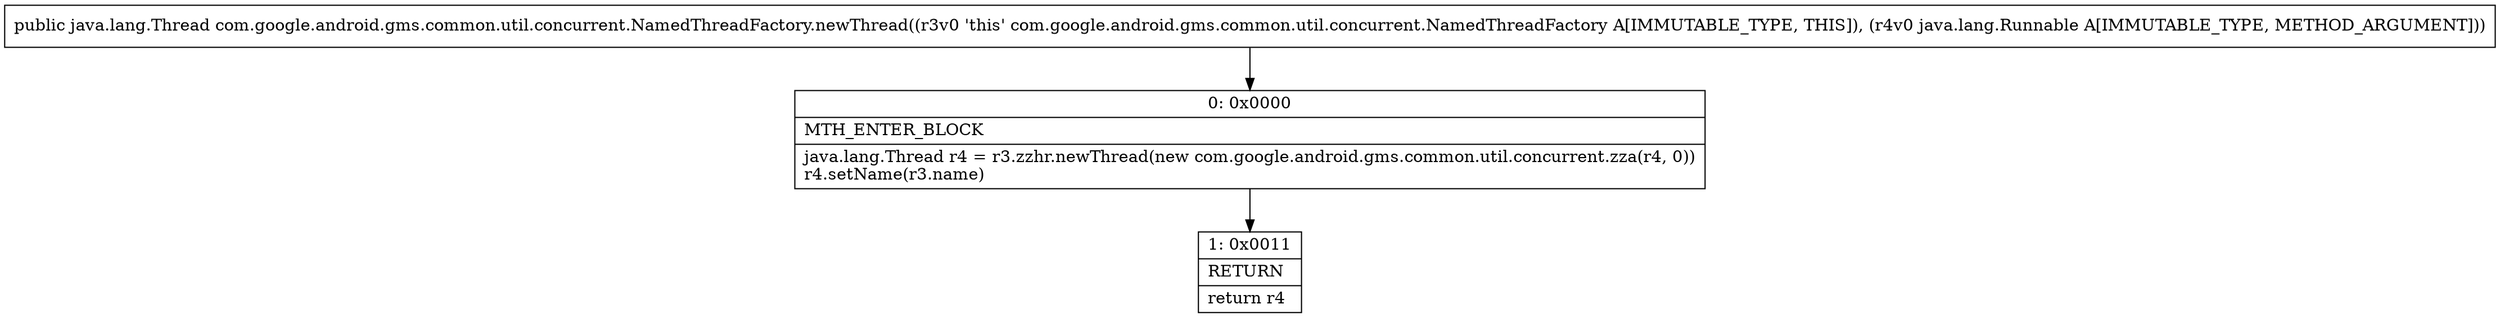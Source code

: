 digraph "CFG forcom.google.android.gms.common.util.concurrent.NamedThreadFactory.newThread(Ljava\/lang\/Runnable;)Ljava\/lang\/Thread;" {
Node_0 [shape=record,label="{0\:\ 0x0000|MTH_ENTER_BLOCK\l|java.lang.Thread r4 = r3.zzhr.newThread(new com.google.android.gms.common.util.concurrent.zza(r4, 0))\lr4.setName(r3.name)\l}"];
Node_1 [shape=record,label="{1\:\ 0x0011|RETURN\l|return r4\l}"];
MethodNode[shape=record,label="{public java.lang.Thread com.google.android.gms.common.util.concurrent.NamedThreadFactory.newThread((r3v0 'this' com.google.android.gms.common.util.concurrent.NamedThreadFactory A[IMMUTABLE_TYPE, THIS]), (r4v0 java.lang.Runnable A[IMMUTABLE_TYPE, METHOD_ARGUMENT])) }"];
MethodNode -> Node_0;
Node_0 -> Node_1;
}

